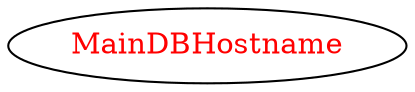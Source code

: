 digraph dependencyGraph {
 concentrate=true;
 ranksep="2.0";
 rankdir="LR"; 
 splines="ortho";
"MainDBHostname" [fontcolor="red"];
}